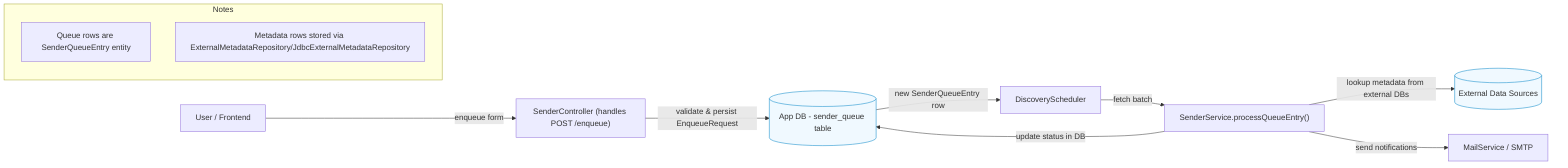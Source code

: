 flowchart LR
  %% Level 1 DFD: Enqueue -> Queue -> Processing
  User["User / Frontend"]
  API["SenderController (handles POST /enqueue)"]
  DB[("App DB - sender_queue table")]
  Scheduler["DiscoveryScheduler"]
  Processor["SenderService.processQueueEntry()"]
  ExternalDBs[("External Data Sources")]
  Mail["MailService / SMTP"]

  User -->|"enqueue form"| API
  API -->|"validate & persist EnqueueRequest"| DB
  DB -->|"new SenderQueueEntry row"| Scheduler
  Scheduler -->|"fetch batch"| Processor
  Processor -->|"lookup metadata from external DBs"| ExternalDBs
  Processor -->|"update status in DB"| DB
  Processor -->|"send notifications"| Mail

  classDef datastore fill:#f0f9ff,stroke:#0284c7
  class DB,ExternalDBs datastore

  subgraph Notes
    N1["Queue rows are SenderQueueEntry entity"]
    N2["Metadata rows stored via ExternalMetadataRepository/JdbcExternalMetadataRepository"]
  end